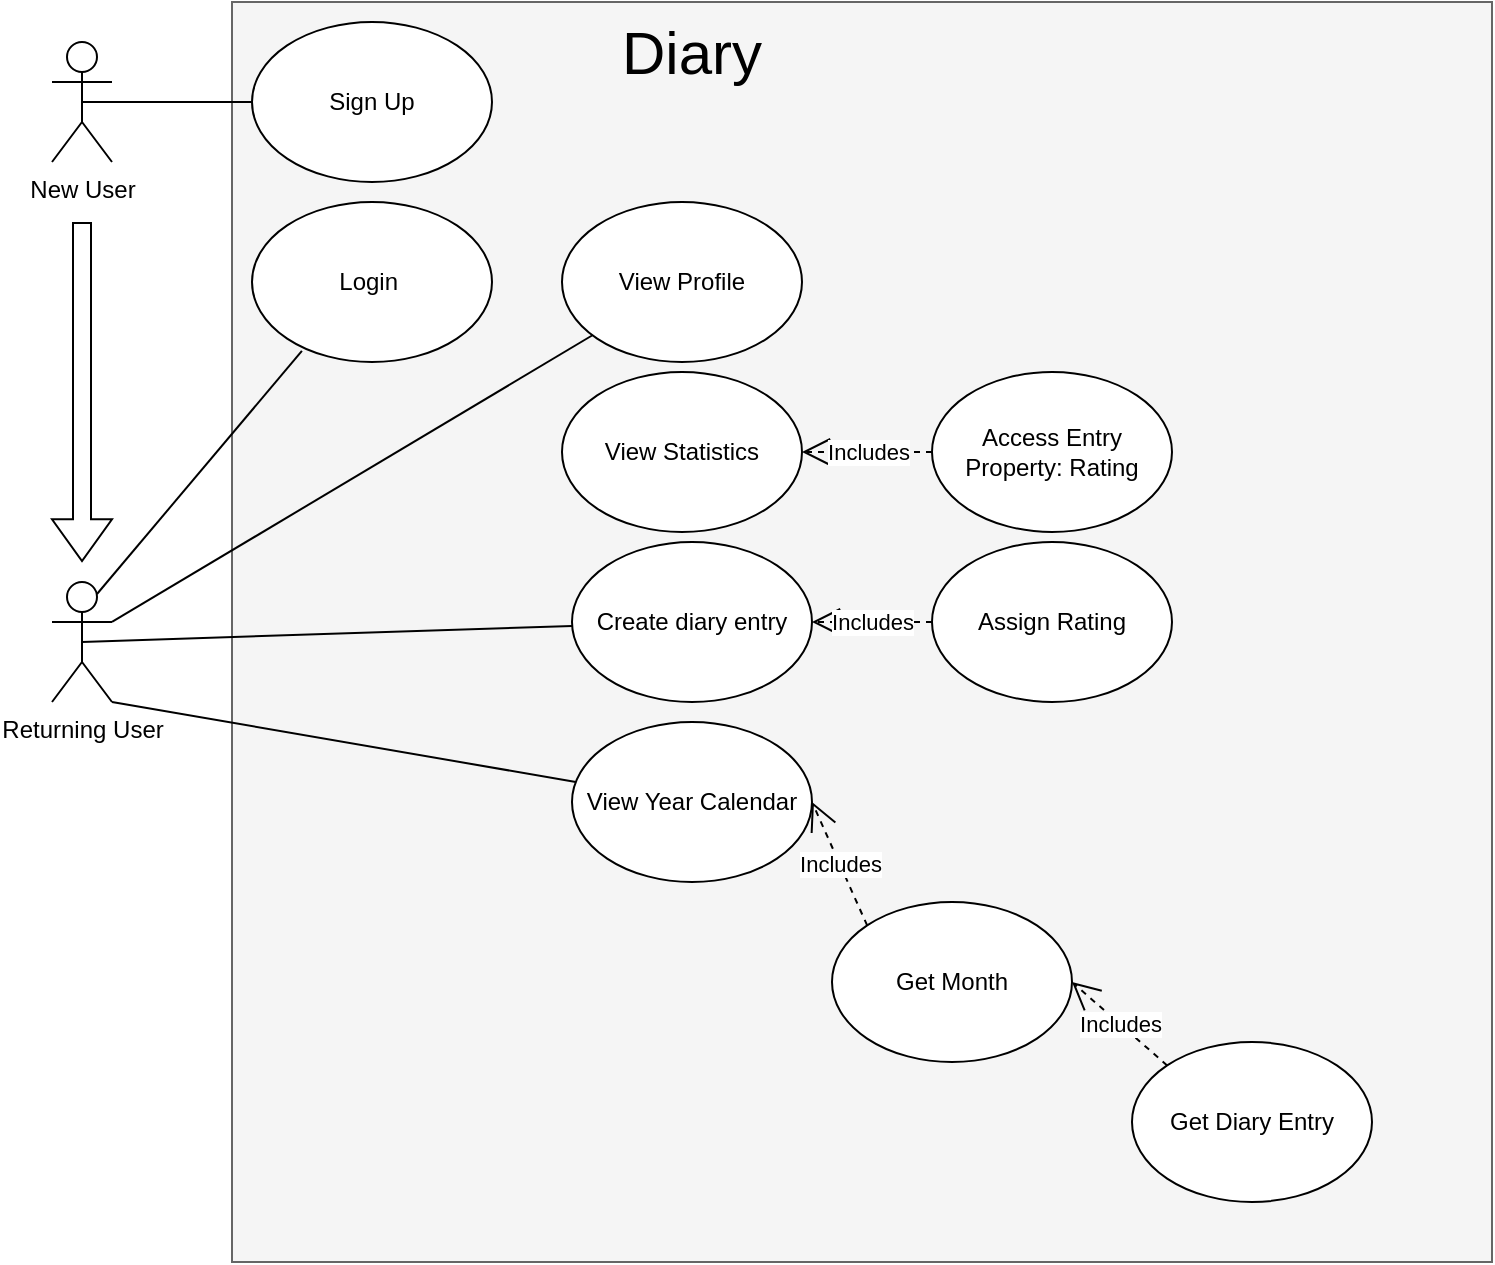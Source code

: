 <mxfile version="20.4.2" type="github">
  <diagram name="Page-1" id="c4acf3e9-155e-7222-9cf6-157b1a14988f">
    <mxGraphModel dx="1183" dy="705" grid="1" gridSize="10" guides="1" tooltips="1" connect="1" arrows="1" fold="1" page="1" pageScale="1" pageWidth="850" pageHeight="1100" background="none" math="0" shadow="0">
      <root>
        <mxCell id="0" />
        <mxCell id="1" parent="0" />
        <mxCell id="f0s5E0B-F8WZaxfZbD_Y-1" value="" style="whiteSpace=wrap;html=1;aspect=fixed;fillColor=#f5f5f5;fontColor=#333333;strokeColor=#666666;" parent="1" vertex="1">
          <mxGeometry x="180" y="40" width="630" height="630" as="geometry" />
        </mxCell>
        <mxCell id="ibvccmpmpEazySmpFsbX-1" value="Login&amp;nbsp;" style="ellipse;whiteSpace=wrap;html=1;" parent="1" vertex="1">
          <mxGeometry x="190" y="140" width="120" height="80" as="geometry" />
        </mxCell>
        <mxCell id="f0s5E0B-F8WZaxfZbD_Y-2" value="Returning User" style="shape=umlActor;verticalLabelPosition=bottom;verticalAlign=top;html=1;outlineConnect=0;" parent="1" vertex="1">
          <mxGeometry x="90" y="330" width="30" height="60" as="geometry" />
        </mxCell>
        <mxCell id="f0s5E0B-F8WZaxfZbD_Y-4" value="Create diary entry" style="ellipse;whiteSpace=wrap;html=1;" parent="1" vertex="1">
          <mxGeometry x="350" y="310" width="120" height="80" as="geometry" />
        </mxCell>
        <mxCell id="f0s5E0B-F8WZaxfZbD_Y-5" value="" style="endArrow=none;html=1;rounded=0;exitX=0.5;exitY=0.5;exitDx=0;exitDy=0;exitPerimeter=0;" parent="1" source="f0s5E0B-F8WZaxfZbD_Y-2" target="f0s5E0B-F8WZaxfZbD_Y-4" edge="1">
          <mxGeometry width="50" height="50" relative="1" as="geometry">
            <mxPoint x="140" y="280" as="sourcePoint" />
            <mxPoint x="190" y="230" as="targetPoint" />
          </mxGeometry>
        </mxCell>
        <mxCell id="f0s5E0B-F8WZaxfZbD_Y-6" value="View Year Calendar" style="ellipse;whiteSpace=wrap;html=1;" parent="1" vertex="1">
          <mxGeometry x="350" y="400" width="120" height="80" as="geometry" />
        </mxCell>
        <mxCell id="f0s5E0B-F8WZaxfZbD_Y-8" value="" style="endArrow=none;html=1;rounded=0;exitX=1;exitY=1;exitDx=0;exitDy=0;exitPerimeter=0;" parent="1" source="f0s5E0B-F8WZaxfZbD_Y-2" target="f0s5E0B-F8WZaxfZbD_Y-6" edge="1">
          <mxGeometry width="50" height="50" relative="1" as="geometry">
            <mxPoint x="130" y="250" as="sourcePoint" />
            <mxPoint x="180" y="200" as="targetPoint" />
          </mxGeometry>
        </mxCell>
        <mxCell id="f0s5E0B-F8WZaxfZbD_Y-9" value="Sign Up" style="ellipse;whiteSpace=wrap;html=1;" parent="1" vertex="1">
          <mxGeometry x="190" y="50" width="120" height="80" as="geometry" />
        </mxCell>
        <mxCell id="f0s5E0B-F8WZaxfZbD_Y-10" value="" style="endArrow=none;html=1;rounded=0;exitX=0.5;exitY=0.5;exitDx=0;exitDy=0;exitPerimeter=0;" parent="1" source="f0s5E0B-F8WZaxfZbD_Y-12" target="f0s5E0B-F8WZaxfZbD_Y-9" edge="1">
          <mxGeometry width="50" height="50" relative="1" as="geometry">
            <mxPoint x="130" y="90" as="sourcePoint" />
            <mxPoint x="170" y="90" as="targetPoint" />
          </mxGeometry>
        </mxCell>
        <mxCell id="f0s5E0B-F8WZaxfZbD_Y-11" value="View Profile" style="ellipse;whiteSpace=wrap;html=1;" parent="1" vertex="1">
          <mxGeometry x="345" y="140" width="120" height="80" as="geometry" />
        </mxCell>
        <mxCell id="f0s5E0B-F8WZaxfZbD_Y-12" value="New User" style="shape=umlActor;verticalLabelPosition=bottom;verticalAlign=top;html=1;outlineConnect=0;" parent="1" vertex="1">
          <mxGeometry x="90" y="60" width="30" height="60" as="geometry" />
        </mxCell>
        <mxCell id="f0s5E0B-F8WZaxfZbD_Y-22" value="" style="endArrow=none;html=1;rounded=0;exitX=1;exitY=0.333;exitDx=0;exitDy=0;exitPerimeter=0;" parent="1" source="f0s5E0B-F8WZaxfZbD_Y-2" target="f0s5E0B-F8WZaxfZbD_Y-11" edge="1">
          <mxGeometry width="50" height="50" relative="1" as="geometry">
            <mxPoint x="120" y="190" as="sourcePoint" />
            <mxPoint x="170" y="140" as="targetPoint" />
          </mxGeometry>
        </mxCell>
        <mxCell id="f0s5E0B-F8WZaxfZbD_Y-23" value="View Statistics" style="ellipse;whiteSpace=wrap;html=1;" parent="1" vertex="1">
          <mxGeometry x="345" y="225" width="120" height="80" as="geometry" />
        </mxCell>
        <mxCell id="KJnlmF3U8glx1FzDslra-1" value="&lt;font style=&quot;font-size: 30px;&quot;&gt;Diary&lt;/font&gt;" style="text;html=1;strokeColor=none;fillColor=none;align=center;verticalAlign=middle;whiteSpace=wrap;rounded=0;" parent="1" vertex="1">
          <mxGeometry x="380" y="50" width="60" height="30" as="geometry" />
        </mxCell>
        <mxCell id="KJnlmF3U8glx1FzDslra-4" value="" style="endArrow=none;html=1;rounded=0;fontSize=30;exitX=0.75;exitY=0.1;exitDx=0;exitDy=0;exitPerimeter=0;entryX=0.208;entryY=0.931;entryDx=0;entryDy=0;entryPerimeter=0;" parent="1" source="f0s5E0B-F8WZaxfZbD_Y-2" target="ibvccmpmpEazySmpFsbX-1" edge="1">
          <mxGeometry width="50" height="50" relative="1" as="geometry">
            <mxPoint x="170" y="260" as="sourcePoint" />
            <mxPoint x="220" y="210" as="targetPoint" />
          </mxGeometry>
        </mxCell>
        <mxCell id="KJnlmF3U8glx1FzDslra-7" value="" style="shape=flexArrow;endArrow=classic;html=1;rounded=0;fontSize=30;width=9;endSize=6.62;" parent="1" edge="1">
          <mxGeometry width="50" height="50" relative="1" as="geometry">
            <mxPoint x="105" y="150" as="sourcePoint" />
            <mxPoint x="105" y="320" as="targetPoint" />
          </mxGeometry>
        </mxCell>
        <mxCell id="4CMLIBXYpatmErJ7Cfnu-1" value="Get Month&lt;span style=&quot;color: rgba(0, 0, 0, 0); font-family: monospace; font-size: 0px; text-align: start;&quot;&gt;%3CmxGraphModel%3E%3Croot%3E%3CmxCell%20id%3D%220%22%2F%3E%3CmxCell%20id%3D%221%22%20parent%3D%220%22%2F%3E%3CmxCell%20id%3D%222%22%20value%3D%22View%20Year%20Calendar%22%20style%3D%22ellipse%3BwhiteSpace%3Dwrap%3Bhtml%3D1%3B%22%20vertex%3D%221%22%20parent%3D%221%22%3E%3CmxGeometry%20x%3D%22350%22%20y%3D%22400%22%20width%3D%22120%22%20height%3D%2280%22%20as%3D%22geometry%22%2F%3E%3C%2FmxCell%3E%3C%2Froot%3E%3C%2FmxGraphModel%3E&lt;/span&gt;" style="ellipse;whiteSpace=wrap;html=1;" vertex="1" parent="1">
          <mxGeometry x="480" y="490" width="120" height="80" as="geometry" />
        </mxCell>
        <mxCell id="4CMLIBXYpatmErJ7Cfnu-2" value="Get Diary Entry" style="ellipse;whiteSpace=wrap;html=1;" vertex="1" parent="1">
          <mxGeometry x="630" y="560" width="120" height="80" as="geometry" />
        </mxCell>
        <mxCell id="4CMLIBXYpatmErJ7Cfnu-8" value="Includes" style="endArrow=open;endSize=12;dashed=1;html=1;rounded=0;exitX=0;exitY=0;exitDx=0;exitDy=0;entryX=1;entryY=0.5;entryDx=0;entryDy=0;" edge="1" parent="1" source="4CMLIBXYpatmErJ7Cfnu-2" target="4CMLIBXYpatmErJ7Cfnu-1">
          <mxGeometry width="160" relative="1" as="geometry">
            <mxPoint x="350" y="490" as="sourcePoint" />
            <mxPoint x="510" y="490" as="targetPoint" />
          </mxGeometry>
        </mxCell>
        <mxCell id="4CMLIBXYpatmErJ7Cfnu-9" value="Includes" style="endArrow=open;endSize=12;dashed=1;html=1;rounded=0;entryX=1;entryY=0.5;entryDx=0;entryDy=0;exitX=0;exitY=0;exitDx=0;exitDy=0;" edge="1" parent="1" source="4CMLIBXYpatmErJ7Cfnu-1" target="f0s5E0B-F8WZaxfZbD_Y-6">
          <mxGeometry width="160" relative="1" as="geometry">
            <mxPoint x="350" y="490" as="sourcePoint" />
            <mxPoint x="510" y="490" as="targetPoint" />
          </mxGeometry>
        </mxCell>
        <mxCell id="4CMLIBXYpatmErJ7Cfnu-10" value="Assign Rating" style="ellipse;whiteSpace=wrap;html=1;" vertex="1" parent="1">
          <mxGeometry x="530" y="310" width="120" height="80" as="geometry" />
        </mxCell>
        <mxCell id="4CMLIBXYpatmErJ7Cfnu-11" value="Includes" style="endArrow=open;endSize=12;dashed=1;html=1;rounded=0;exitX=0;exitY=0.5;exitDx=0;exitDy=0;" edge="1" parent="1" source="4CMLIBXYpatmErJ7Cfnu-10">
          <mxGeometry width="160" relative="1" as="geometry">
            <mxPoint x="350" y="350" as="sourcePoint" />
            <mxPoint x="470" y="350" as="targetPoint" />
          </mxGeometry>
        </mxCell>
        <mxCell id="4CMLIBXYpatmErJ7Cfnu-12" value="Access Entry Property: Rating" style="ellipse;whiteSpace=wrap;html=1;" vertex="1" parent="1">
          <mxGeometry x="530" y="225" width="120" height="80" as="geometry" />
        </mxCell>
        <mxCell id="4CMLIBXYpatmErJ7Cfnu-14" value="Includes" style="endArrow=open;endSize=12;dashed=1;html=1;rounded=0;exitX=0;exitY=0.5;exitDx=0;exitDy=0;entryX=1;entryY=0.5;entryDx=0;entryDy=0;" edge="1" parent="1" source="4CMLIBXYpatmErJ7Cfnu-12" target="f0s5E0B-F8WZaxfZbD_Y-23">
          <mxGeometry width="160" relative="1" as="geometry">
            <mxPoint x="400" y="300" as="sourcePoint" />
            <mxPoint x="560" y="300" as="targetPoint" />
          </mxGeometry>
        </mxCell>
      </root>
    </mxGraphModel>
  </diagram>
</mxfile>
